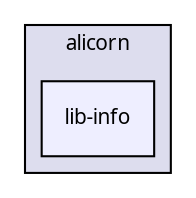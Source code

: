 digraph "Solution/Solution/Alicorn/include/alicorn/lib-info" {
  compound=true
  node [ fontsize="10", fontname="Verdana"];
  edge [ labelfontsize="10", labelfontname="Verdana"];
  subgraph clusterdir_34f62c79ac0a9d1c62ec4cec2d6b1c99 {
    graph [ bgcolor="#ddddee", pencolor="black", label="alicorn" fontname="Verdana", fontsize="10", URL="dir_34f62c79ac0a9d1c62ec4cec2d6b1c99.html"]
  dir_d402b73afef290bc974772fd55dcf507 [shape=box, label="lib-info", style="filled", fillcolor="#eeeeff", pencolor="black", URL="dir_d402b73afef290bc974772fd55dcf507.html"];
  }
}
